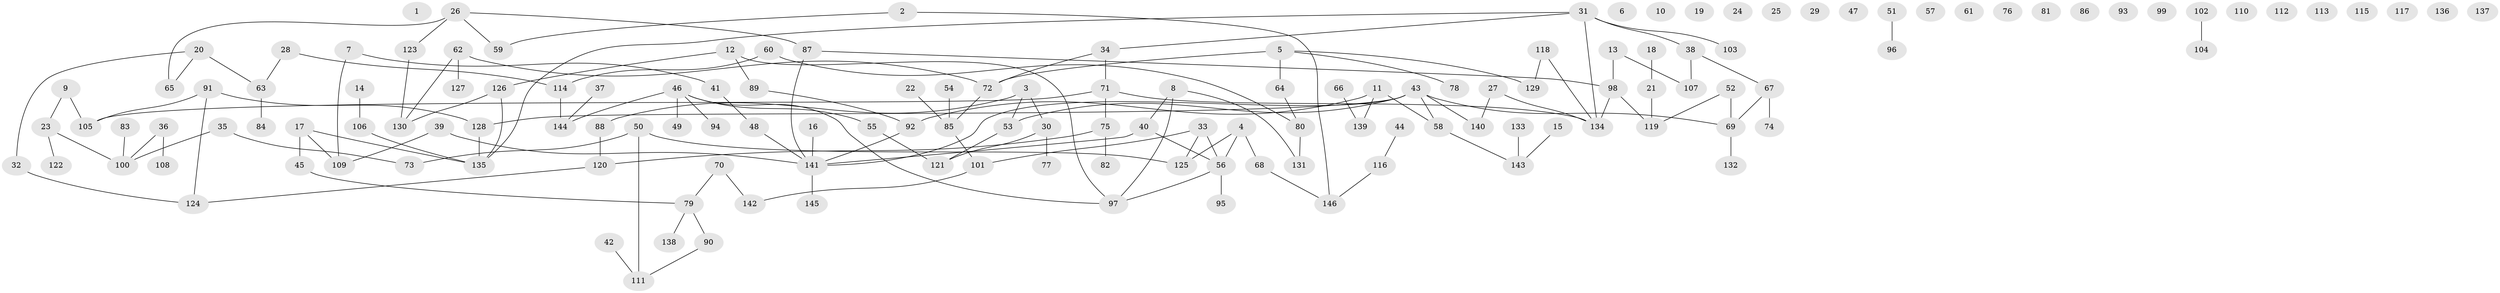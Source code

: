 // Generated by graph-tools (version 1.1) at 2025/00/03/09/25 03:00:50]
// undirected, 146 vertices, 151 edges
graph export_dot {
graph [start="1"]
  node [color=gray90,style=filled];
  1;
  2;
  3;
  4;
  5;
  6;
  7;
  8;
  9;
  10;
  11;
  12;
  13;
  14;
  15;
  16;
  17;
  18;
  19;
  20;
  21;
  22;
  23;
  24;
  25;
  26;
  27;
  28;
  29;
  30;
  31;
  32;
  33;
  34;
  35;
  36;
  37;
  38;
  39;
  40;
  41;
  42;
  43;
  44;
  45;
  46;
  47;
  48;
  49;
  50;
  51;
  52;
  53;
  54;
  55;
  56;
  57;
  58;
  59;
  60;
  61;
  62;
  63;
  64;
  65;
  66;
  67;
  68;
  69;
  70;
  71;
  72;
  73;
  74;
  75;
  76;
  77;
  78;
  79;
  80;
  81;
  82;
  83;
  84;
  85;
  86;
  87;
  88;
  89;
  90;
  91;
  92;
  93;
  94;
  95;
  96;
  97;
  98;
  99;
  100;
  101;
  102;
  103;
  104;
  105;
  106;
  107;
  108;
  109;
  110;
  111;
  112;
  113;
  114;
  115;
  116;
  117;
  118;
  119;
  120;
  121;
  122;
  123;
  124;
  125;
  126;
  127;
  128;
  129;
  130;
  131;
  132;
  133;
  134;
  135;
  136;
  137;
  138;
  139;
  140;
  141;
  142;
  143;
  144;
  145;
  146;
  2 -- 59;
  2 -- 146;
  3 -- 30;
  3 -- 53;
  3 -- 88;
  4 -- 56;
  4 -- 68;
  4 -- 125;
  5 -- 64;
  5 -- 72;
  5 -- 78;
  5 -- 129;
  7 -- 41;
  7 -- 109;
  8 -- 40;
  8 -- 97;
  8 -- 131;
  9 -- 23;
  9 -- 105;
  11 -- 58;
  11 -- 92;
  11 -- 139;
  12 -- 89;
  12 -- 97;
  12 -- 126;
  13 -- 98;
  13 -- 107;
  14 -- 106;
  15 -- 143;
  16 -- 141;
  17 -- 45;
  17 -- 109;
  17 -- 135;
  18 -- 21;
  20 -- 32;
  20 -- 63;
  20 -- 65;
  21 -- 119;
  22 -- 85;
  23 -- 100;
  23 -- 122;
  26 -- 59;
  26 -- 65;
  26 -- 87;
  26 -- 123;
  27 -- 134;
  27 -- 140;
  28 -- 63;
  28 -- 114;
  30 -- 77;
  30 -- 121;
  31 -- 34;
  31 -- 38;
  31 -- 103;
  31 -- 134;
  31 -- 135;
  32 -- 124;
  33 -- 56;
  33 -- 101;
  33 -- 125;
  34 -- 71;
  34 -- 72;
  35 -- 73;
  35 -- 100;
  36 -- 100;
  36 -- 108;
  37 -- 144;
  38 -- 67;
  38 -- 107;
  39 -- 109;
  39 -- 141;
  40 -- 56;
  40 -- 141;
  41 -- 48;
  42 -- 111;
  43 -- 53;
  43 -- 58;
  43 -- 69;
  43 -- 128;
  43 -- 140;
  43 -- 141;
  44 -- 116;
  45 -- 79;
  46 -- 49;
  46 -- 55;
  46 -- 94;
  46 -- 97;
  46 -- 144;
  48 -- 141;
  50 -- 73;
  50 -- 111;
  50 -- 125;
  51 -- 96;
  52 -- 69;
  52 -- 119;
  53 -- 121;
  54 -- 85;
  55 -- 121;
  56 -- 95;
  56 -- 97;
  58 -- 143;
  60 -- 80;
  60 -- 114;
  62 -- 72;
  62 -- 127;
  62 -- 130;
  63 -- 84;
  64 -- 80;
  66 -- 139;
  67 -- 69;
  67 -- 74;
  68 -- 146;
  69 -- 132;
  70 -- 79;
  70 -- 142;
  71 -- 75;
  71 -- 105;
  71 -- 134;
  72 -- 85;
  75 -- 82;
  75 -- 120;
  79 -- 90;
  79 -- 138;
  80 -- 131;
  83 -- 100;
  85 -- 101;
  87 -- 98;
  87 -- 141;
  88 -- 120;
  89 -- 92;
  90 -- 111;
  91 -- 105;
  91 -- 124;
  91 -- 128;
  92 -- 141;
  98 -- 119;
  98 -- 134;
  101 -- 142;
  102 -- 104;
  106 -- 135;
  114 -- 144;
  116 -- 146;
  118 -- 129;
  118 -- 134;
  120 -- 124;
  123 -- 130;
  126 -- 130;
  126 -- 135;
  128 -- 135;
  133 -- 143;
  141 -- 145;
}
